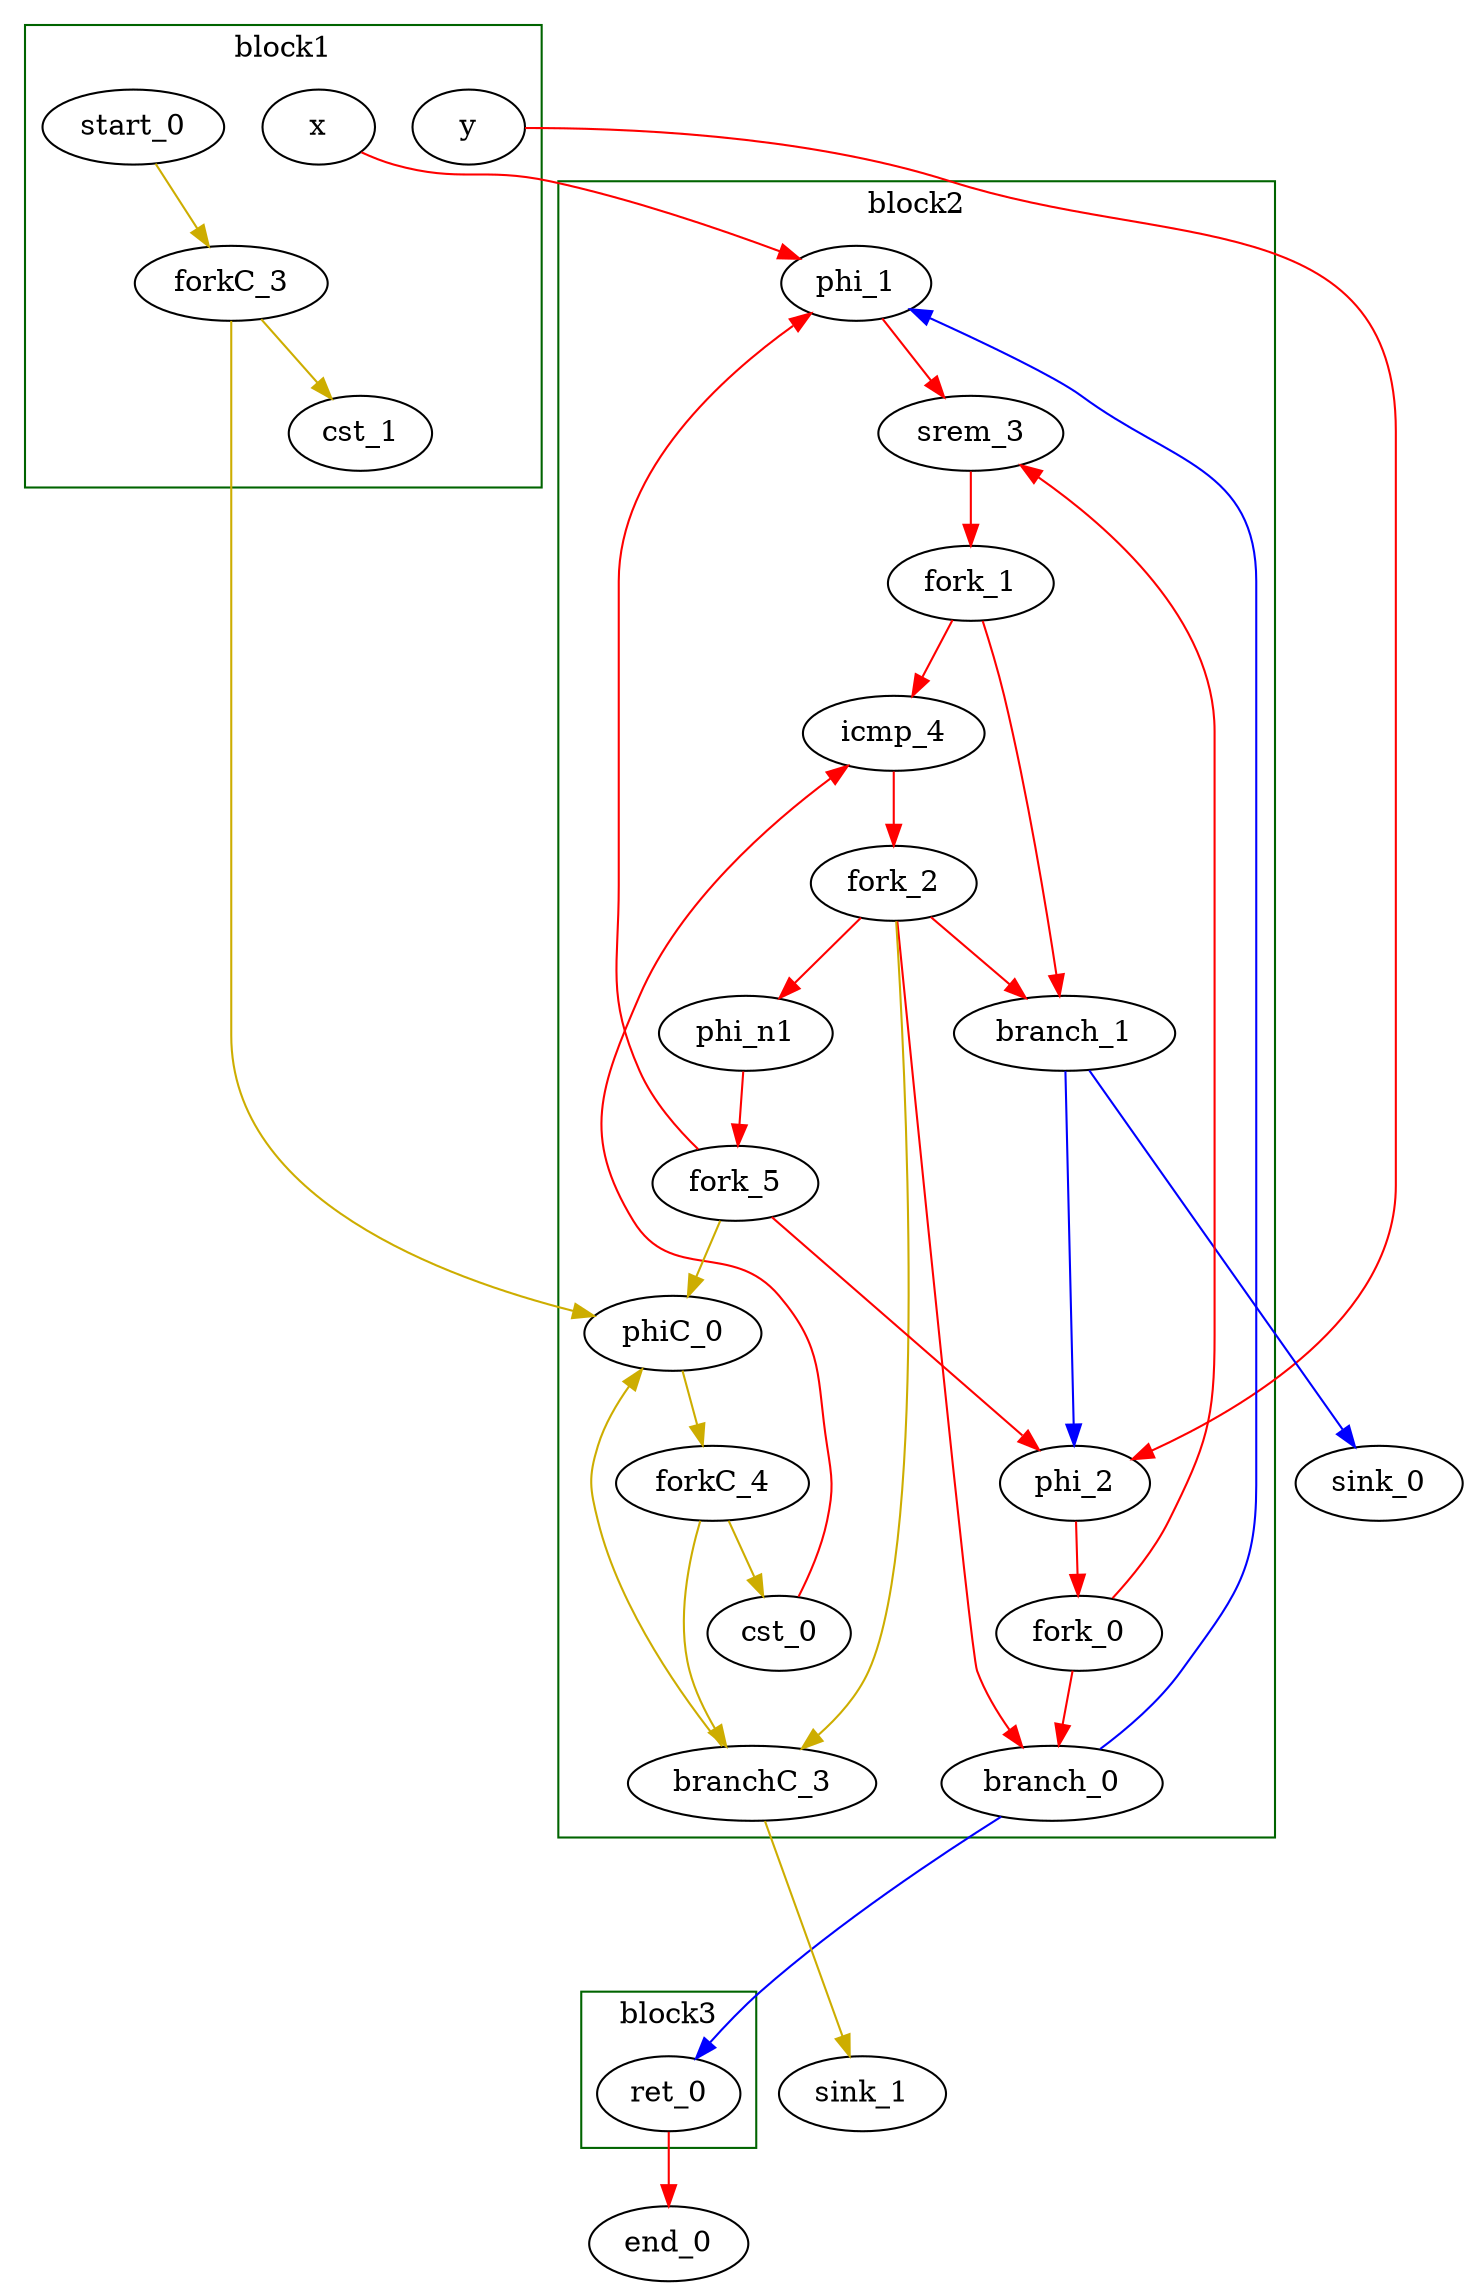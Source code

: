 Digraph G {
    splines=spline;
//DHLS version: 0.1.1" [shape = "none" pos = "20,20!"]

    subgraph cluster_0 {
    color = "darkgreen";
     label = "block1";
     "x" [type = "Entry", bbID= 1, in = "in1:32", out = "out1:32", tagged=false, taggers_num=0, tagger_id=-1];
     "y" [type = "Entry", bbID= 1, in = "in1:32", out = "out1:32", tagged=false, taggers_num=0, tagger_id=-1];
     "start_0" [type = "Entry", control= "true", bbID= 1, in = "in1:0", out = "out1:0", tagged=false, taggers_num=0, tagger_id=-1];
     "cst_1" [type = "Constant", bbID= 1, in = "in1:0", out = "out1:32", value = "0x00000000", tagged=false, taggers_num=0, tagger_id=-1];
     "forkC_3" [type = "Fork", bbID= 1, in = "in1:0", out = "out1:0 out2:0 ", tagged=false, taggers_num=0, tagger_id=-1];

    }

    subgraph cluster_1 {
    color = "darkgreen";
     label = "block2";
     "phi_1" [type = "Mux", bbID= 2, in = "in1?:1 in2:32 in3:32 ", out = "out1:32", delay=0.366, tagged=false, taggers_num=0, tagger_id=-1];
     "phi_2" [type = "Mux", bbID= 2, in = "in1?:1 in2:32 in3:32 ", out = "out1:32", delay=0.366, tagged=false, taggers_num=0, tagger_id=-1];
     "srem_3" [type = "Operator", bbID= 2, op = "srem_op", in = "in1:32 in2:32 ", out = "out1:32 ", delay=0.000, latency=0, II=1, tagged=false, taggers_num=0, tagger_id=-1];
     "cst_0" [type = "Constant", bbID= 2, in = "in1:0", out = "out1:32", value = "0x00000000", tagged=false, taggers_num=0, tagger_id=-1];
     "icmp_4" [type = "Operator", bbID= 2, op = "icmp_eq_op", in = "in1:32 in2:32 ", out = "out1:1 ", delay=1.530, latency=0, II=1, tagged=false, taggers_num=0, tagger_id=-1];
     "phiC_0" [type = "Mux", bbID= 2, in = "in1?:1 in2:0 in3:0 ", out = "out1:0", delay=0.166, tagged=false, taggers_num=0, tagger_id=-1];
     "branch_0" [type = "Branch", bbID= 2,  in = "in1:32 in2?:1", out = "out1+:32 out2-:32", tagged=false, taggers_num=0, tagger_id=-1];
     "phi_n1" [type = "init Bool false", bbID= 2, in = "in1:1 ", out = "out1:1", delay=0.366, tagged=false, taggers_num=0, tagger_id=-1];
     "branch_1" [type = "Branch", bbID= 2,  in = "in1:32 in2?:1", out = "out1+:32 out2-:32", tagged=false, taggers_num=0, tagger_id=-1];
     "branchC_3" [type = "Branch", bbID= 2,  in = "in1:0 in2?:1", out = "out1+:0 out2-:0", tagged=false, taggers_num=0, tagger_id=-1];
     "fork_0" [type = "Fork", bbID= 2, in = "in1:32", out = "out1:32 out2:32 ", tagged=false, taggers_num=0, tagger_id=-1];
     "fork_1" [type = "Fork", bbID= 2, in = "in1:32", out = "out1:32 out2:32 ", tagged=false, taggers_num=0, tagger_id=-1];
     "fork_2" [type = "Fork", bbID= 2, in = "in1:1", out = "out1:1 out2:1 out3:1 out4:1 ", tagged=false, taggers_num=0, tagger_id=-1];
     "forkC_4" [type = "Fork", bbID= 2, in = "in1:0", out = "out1:0 out2:0 ", tagged=false, taggers_num=0, tagger_id=-1];
     "fork_5" [type = "Fork", bbID= 2, in = "in1:1", out = "out1:1 out2:1 out3:1 ", tagged=false, taggers_num=0, tagger_id=-1];

    }

    subgraph cluster_2 {
    color = "darkgreen";
     label = "block3";
     "ret_0" [type = "Operator", bbID= 3, op = "ret_op", in = "in1:32 ", out = "out1:32 ", delay=0.000, latency=0, II=1, tagged=false, taggers_num=0, tagger_id=-1];

    }
    "sink_0" [type = "Sink", bbID= 0, in = "in1:32"];
    "sink_1" [type = "Sink", bbID= 0, in = "in1:0"];
    "end_0" [type = "Exit", bbID= 0, in = " in1:32 ", out = "out1:32" ];

    "x" -> "phi_1" [color = "red", from = "out1", to = "in2"];
    "y" -> "phi_2" [color = "red", from = "out1", to = "in2"];
    "phi_1" -> "srem_3" [color = "red", from = "out1", to = "in1"];
    "phi_2" -> "fork_0" [color = "red", from = "out1", to = "in1"];
    "srem_3" -> "fork_1" [color = "red", from = "out1", to = "in1"];
    "cst_0" -> "icmp_4" [color = "red", from = "out1", to = "in2"];
    "icmp_4" -> "fork_2" [color = "red", from = "out1", to = "in1"];
    "ret_0" -> "end_0" [color = "red", from = "out1", to = "in1"];
    "start_0" -> "forkC_3" [color = "gold3", from = "out1", to = "in1"];
    "phiC_0" -> "forkC_4" [color = "gold3", from = "out1", to = "in1"];
    "branch_0" -> "phi_1" [color = "blue", minlen = 3, from = "out1", to = "in3"];
    "branch_0" -> "ret_0" [color = "blue", minlen = 3, from = "out2", to = "in1"];
    "phi_n1" -> "fork_5" [color = "red", from = "out1", to = "in1"];
    "branch_1" -> "phi_2" [color = "blue", minlen = 3, from = "out1", to = "in3"];
    "branch_1" -> "sink_0" [color = "blue", minlen = 3, from = "out2", to = "in1"];
    "branchC_3" -> "phiC_0" [color = "gold3", minlen = 3, from = "out1", to = "in3"];
    "branchC_3" -> "sink_1" [color = "gold3", minlen = 3, from = "out2", to = "in1"];
    "fork_0" -> "srem_3" [color = "red", from = "out1", to = "in2"];
    "fork_0" -> "branch_0" [color = "red", from = "out2", to = "in1"];
    "fork_1" -> "icmp_4" [color = "red", from = "out1", to = "in1"];
    "fork_1" -> "branch_1" [color = "red", from = "out2", to = "in1"];
    "fork_2" -> "branch_0" [color = "red", from = "out2", to = "in2"];
    "fork_2" -> "phi_n1" [color = "red", from = "out1", to = "in1"];
    "fork_2" -> "branch_1" [color = "red", from = "out3", to = "in2"];
    "fork_2" -> "branchC_3" [color = "gold3", from = "out4", to = "in2"];
    "forkC_3" -> "phiC_0" [color = "gold3", from = "out1", to = "in2"];
    "forkC_3" -> "cst_1" [color = "gold3", from = "out2", to = "in1"];
    "forkC_4" -> "cst_0" [color = "gold3", from = "out1", to = "in1"];
    "forkC_4" -> "branchC_3" [color = "gold3", from = "out2", to = "in1"];
    "fork_5" -> "phi_1" [color = "red", from = "out1", to = "in1"];
    "fork_5" -> "phi_2" [color = "red", from = "out2", to = "in1"];
    "fork_5" -> "phiC_0" [color = "gold3", from = "out3", to = "in1"];

}
